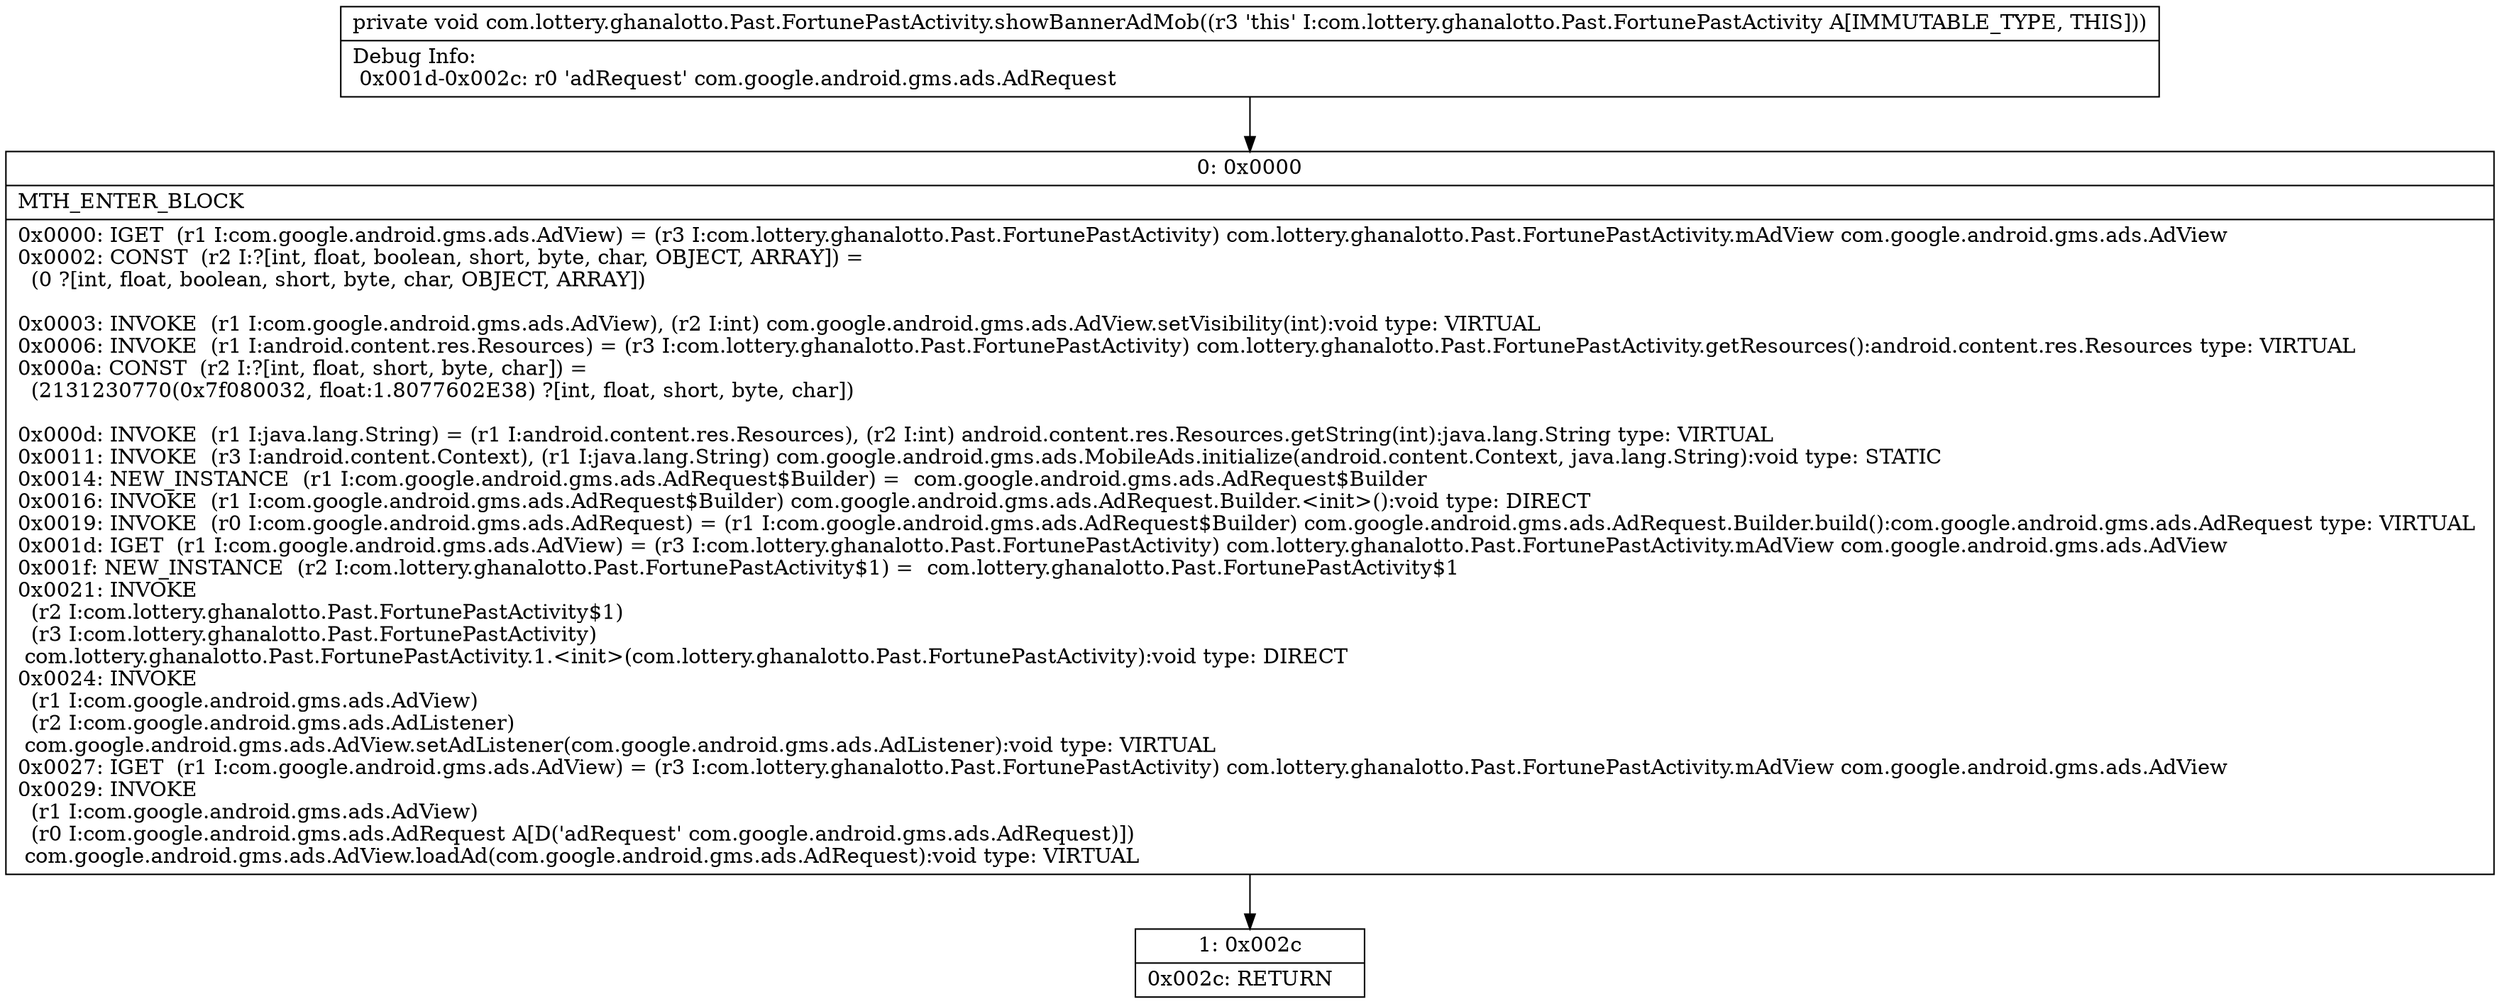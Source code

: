 digraph "CFG forcom.lottery.ghanalotto.Past.FortunePastActivity.showBannerAdMob()V" {
Node_0 [shape=record,label="{0\:\ 0x0000|MTH_ENTER_BLOCK\l|0x0000: IGET  (r1 I:com.google.android.gms.ads.AdView) = (r3 I:com.lottery.ghanalotto.Past.FortunePastActivity) com.lottery.ghanalotto.Past.FortunePastActivity.mAdView com.google.android.gms.ads.AdView \l0x0002: CONST  (r2 I:?[int, float, boolean, short, byte, char, OBJECT, ARRAY]) = \l  (0 ?[int, float, boolean, short, byte, char, OBJECT, ARRAY])\l \l0x0003: INVOKE  (r1 I:com.google.android.gms.ads.AdView), (r2 I:int) com.google.android.gms.ads.AdView.setVisibility(int):void type: VIRTUAL \l0x0006: INVOKE  (r1 I:android.content.res.Resources) = (r3 I:com.lottery.ghanalotto.Past.FortunePastActivity) com.lottery.ghanalotto.Past.FortunePastActivity.getResources():android.content.res.Resources type: VIRTUAL \l0x000a: CONST  (r2 I:?[int, float, short, byte, char]) = \l  (2131230770(0x7f080032, float:1.8077602E38) ?[int, float, short, byte, char])\l \l0x000d: INVOKE  (r1 I:java.lang.String) = (r1 I:android.content.res.Resources), (r2 I:int) android.content.res.Resources.getString(int):java.lang.String type: VIRTUAL \l0x0011: INVOKE  (r3 I:android.content.Context), (r1 I:java.lang.String) com.google.android.gms.ads.MobileAds.initialize(android.content.Context, java.lang.String):void type: STATIC \l0x0014: NEW_INSTANCE  (r1 I:com.google.android.gms.ads.AdRequest$Builder) =  com.google.android.gms.ads.AdRequest$Builder \l0x0016: INVOKE  (r1 I:com.google.android.gms.ads.AdRequest$Builder) com.google.android.gms.ads.AdRequest.Builder.\<init\>():void type: DIRECT \l0x0019: INVOKE  (r0 I:com.google.android.gms.ads.AdRequest) = (r1 I:com.google.android.gms.ads.AdRequest$Builder) com.google.android.gms.ads.AdRequest.Builder.build():com.google.android.gms.ads.AdRequest type: VIRTUAL \l0x001d: IGET  (r1 I:com.google.android.gms.ads.AdView) = (r3 I:com.lottery.ghanalotto.Past.FortunePastActivity) com.lottery.ghanalotto.Past.FortunePastActivity.mAdView com.google.android.gms.ads.AdView \l0x001f: NEW_INSTANCE  (r2 I:com.lottery.ghanalotto.Past.FortunePastActivity$1) =  com.lottery.ghanalotto.Past.FortunePastActivity$1 \l0x0021: INVOKE  \l  (r2 I:com.lottery.ghanalotto.Past.FortunePastActivity$1)\l  (r3 I:com.lottery.ghanalotto.Past.FortunePastActivity)\l com.lottery.ghanalotto.Past.FortunePastActivity.1.\<init\>(com.lottery.ghanalotto.Past.FortunePastActivity):void type: DIRECT \l0x0024: INVOKE  \l  (r1 I:com.google.android.gms.ads.AdView)\l  (r2 I:com.google.android.gms.ads.AdListener)\l com.google.android.gms.ads.AdView.setAdListener(com.google.android.gms.ads.AdListener):void type: VIRTUAL \l0x0027: IGET  (r1 I:com.google.android.gms.ads.AdView) = (r3 I:com.lottery.ghanalotto.Past.FortunePastActivity) com.lottery.ghanalotto.Past.FortunePastActivity.mAdView com.google.android.gms.ads.AdView \l0x0029: INVOKE  \l  (r1 I:com.google.android.gms.ads.AdView)\l  (r0 I:com.google.android.gms.ads.AdRequest A[D('adRequest' com.google.android.gms.ads.AdRequest)])\l com.google.android.gms.ads.AdView.loadAd(com.google.android.gms.ads.AdRequest):void type: VIRTUAL \l}"];
Node_1 [shape=record,label="{1\:\ 0x002c|0x002c: RETURN   \l}"];
MethodNode[shape=record,label="{private void com.lottery.ghanalotto.Past.FortunePastActivity.showBannerAdMob((r3 'this' I:com.lottery.ghanalotto.Past.FortunePastActivity A[IMMUTABLE_TYPE, THIS]))  | Debug Info:\l  0x001d\-0x002c: r0 'adRequest' com.google.android.gms.ads.AdRequest\l}"];
MethodNode -> Node_0;
Node_0 -> Node_1;
}

